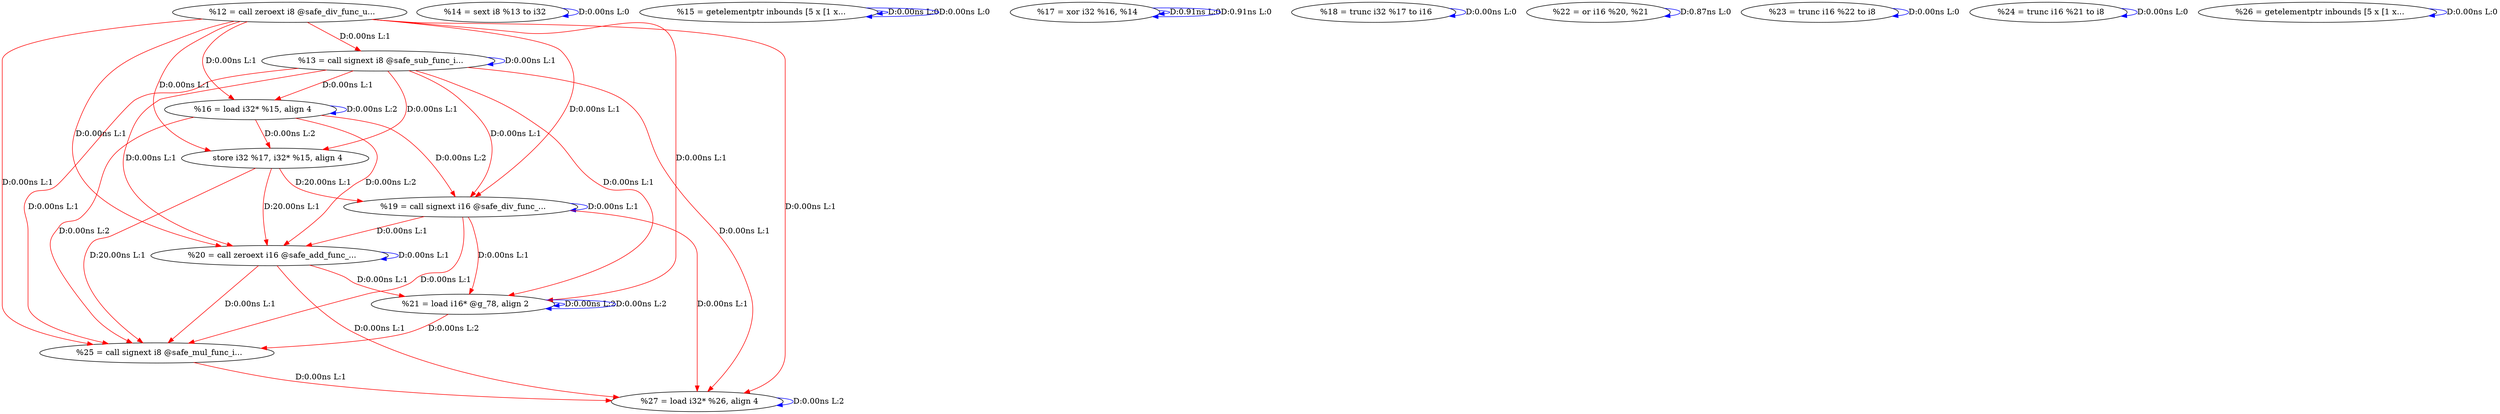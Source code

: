 digraph {
Node0x31b0d80[label="  %13 = call signext i8 @safe_sub_func_i..."];
Node0x31b0ca0[label="  %12 = call zeroext i8 @safe_div_func_u..."];
Node0x31b0ca0 -> Node0x31b0d80[label="D:0.00ns L:1",color=red];
Node0x31b1020[label="  %16 = load i32* %15, align 4"];
Node0x31b0ca0 -> Node0x31b1020[label="D:0.00ns L:1",color=red];
Node0x31b11e0[label="  store i32 %17, i32* %15, align 4"];
Node0x31b0ca0 -> Node0x31b11e0[label="D:0.00ns L:1",color=red];
Node0x31b13a0[label="  %19 = call signext i16 @safe_div_func_..."];
Node0x31b0ca0 -> Node0x31b13a0[label="D:0.00ns L:1",color=red];
Node0x31b1480[label="  %20 = call zeroext i16 @safe_add_func_..."];
Node0x31b0ca0 -> Node0x31b1480[label="D:0.00ns L:1",color=red];
Node0x31b1560[label="  %21 = load i16* @g_78, align 2"];
Node0x31b0ca0 -> Node0x31b1560[label="D:0.00ns L:1",color=red];
Node0x31b18e0[label="  %25 = call signext i8 @safe_mul_func_i..."];
Node0x31b0ca0 -> Node0x31b18e0[label="D:0.00ns L:1",color=red];
Node0x31b1aa0[label="  %27 = load i32* %26, align 4"];
Node0x31b0ca0 -> Node0x31b1aa0[label="D:0.00ns L:1",color=red];
Node0x31b0d80 -> Node0x31b0d80[label="D:0.00ns L:1",color=blue];
Node0x31b0d80 -> Node0x31b1020[label="D:0.00ns L:1",color=red];
Node0x31b0d80 -> Node0x31b11e0[label="D:0.00ns L:1",color=red];
Node0x31b0d80 -> Node0x31b13a0[label="D:0.00ns L:1",color=red];
Node0x31b0d80 -> Node0x31b1480[label="D:0.00ns L:1",color=red];
Node0x31b0d80 -> Node0x31b1560[label="D:0.00ns L:1",color=red];
Node0x31b0d80 -> Node0x31b18e0[label="D:0.00ns L:1",color=red];
Node0x31b0d80 -> Node0x31b1aa0[label="D:0.00ns L:1",color=red];
Node0x31b0e60[label="  %14 = sext i8 %13 to i32"];
Node0x31b0e60 -> Node0x31b0e60[label="D:0.00ns L:0",color=blue];
Node0x31b0f40[label="  %15 = getelementptr inbounds [5 x [1 x..."];
Node0x31b0f40 -> Node0x31b0f40[label="D:0.00ns L:0",color=blue];
Node0x31b0f40 -> Node0x31b0f40[label="D:0.00ns L:0",color=blue];
Node0x31b1020 -> Node0x31b1020[label="D:0.00ns L:2",color=blue];
Node0x31b1020 -> Node0x31b11e0[label="D:0.00ns L:2",color=red];
Node0x31b1020 -> Node0x31b13a0[label="D:0.00ns L:2",color=red];
Node0x31b1020 -> Node0x31b1480[label="D:0.00ns L:2",color=red];
Node0x31b1020 -> Node0x31b18e0[label="D:0.00ns L:2",color=red];
Node0x31b1100[label="  %17 = xor i32 %16, %14"];
Node0x31b1100 -> Node0x31b1100[label="D:0.91ns L:0",color=blue];
Node0x31b1100 -> Node0x31b1100[label="D:0.91ns L:0",color=blue];
Node0x31b11e0 -> Node0x31b13a0[label="D:20.00ns L:1",color=red];
Node0x31b11e0 -> Node0x31b1480[label="D:20.00ns L:1",color=red];
Node0x31b11e0 -> Node0x31b18e0[label="D:20.00ns L:1",color=red];
Node0x31b12c0[label="  %18 = trunc i32 %17 to i16"];
Node0x31b12c0 -> Node0x31b12c0[label="D:0.00ns L:0",color=blue];
Node0x31b13a0 -> Node0x31b13a0[label="D:0.00ns L:1",color=blue];
Node0x31b13a0 -> Node0x31b1480[label="D:0.00ns L:1",color=red];
Node0x31b13a0 -> Node0x31b1560[label="D:0.00ns L:1",color=red];
Node0x31b13a0 -> Node0x31b18e0[label="D:0.00ns L:1",color=red];
Node0x31b13a0 -> Node0x31b1aa0[label="D:0.00ns L:1",color=red];
Node0x31b1480 -> Node0x31b1480[label="D:0.00ns L:1",color=blue];
Node0x31b1480 -> Node0x31b1560[label="D:0.00ns L:1",color=red];
Node0x31b1480 -> Node0x31b18e0[label="D:0.00ns L:1",color=red];
Node0x31b1480 -> Node0x31b1aa0[label="D:0.00ns L:1",color=red];
Node0x31b1560 -> Node0x31b1560[label="D:0.00ns L:2",color=blue];
Node0x31b1560 -> Node0x31b1560[label="D:0.00ns L:2",color=blue];
Node0x31b1560 -> Node0x31b18e0[label="D:0.00ns L:2",color=red];
Node0x31b1640[label="  %22 = or i16 %20, %21"];
Node0x31b1640 -> Node0x31b1640[label="D:0.87ns L:0",color=blue];
Node0x31b1720[label="  %23 = trunc i16 %22 to i8"];
Node0x31b1720 -> Node0x31b1720[label="D:0.00ns L:0",color=blue];
Node0x31b1800[label="  %24 = trunc i16 %21 to i8"];
Node0x31b1800 -> Node0x31b1800[label="D:0.00ns L:0",color=blue];
Node0x31b18e0 -> Node0x31b1aa0[label="D:0.00ns L:1",color=red];
Node0x31b19c0[label="  %26 = getelementptr inbounds [5 x [1 x..."];
Node0x31b19c0 -> Node0x31b19c0[label="D:0.00ns L:0",color=blue];
Node0x31b1aa0 -> Node0x31b1aa0[label="D:0.00ns L:2",color=blue];
}
